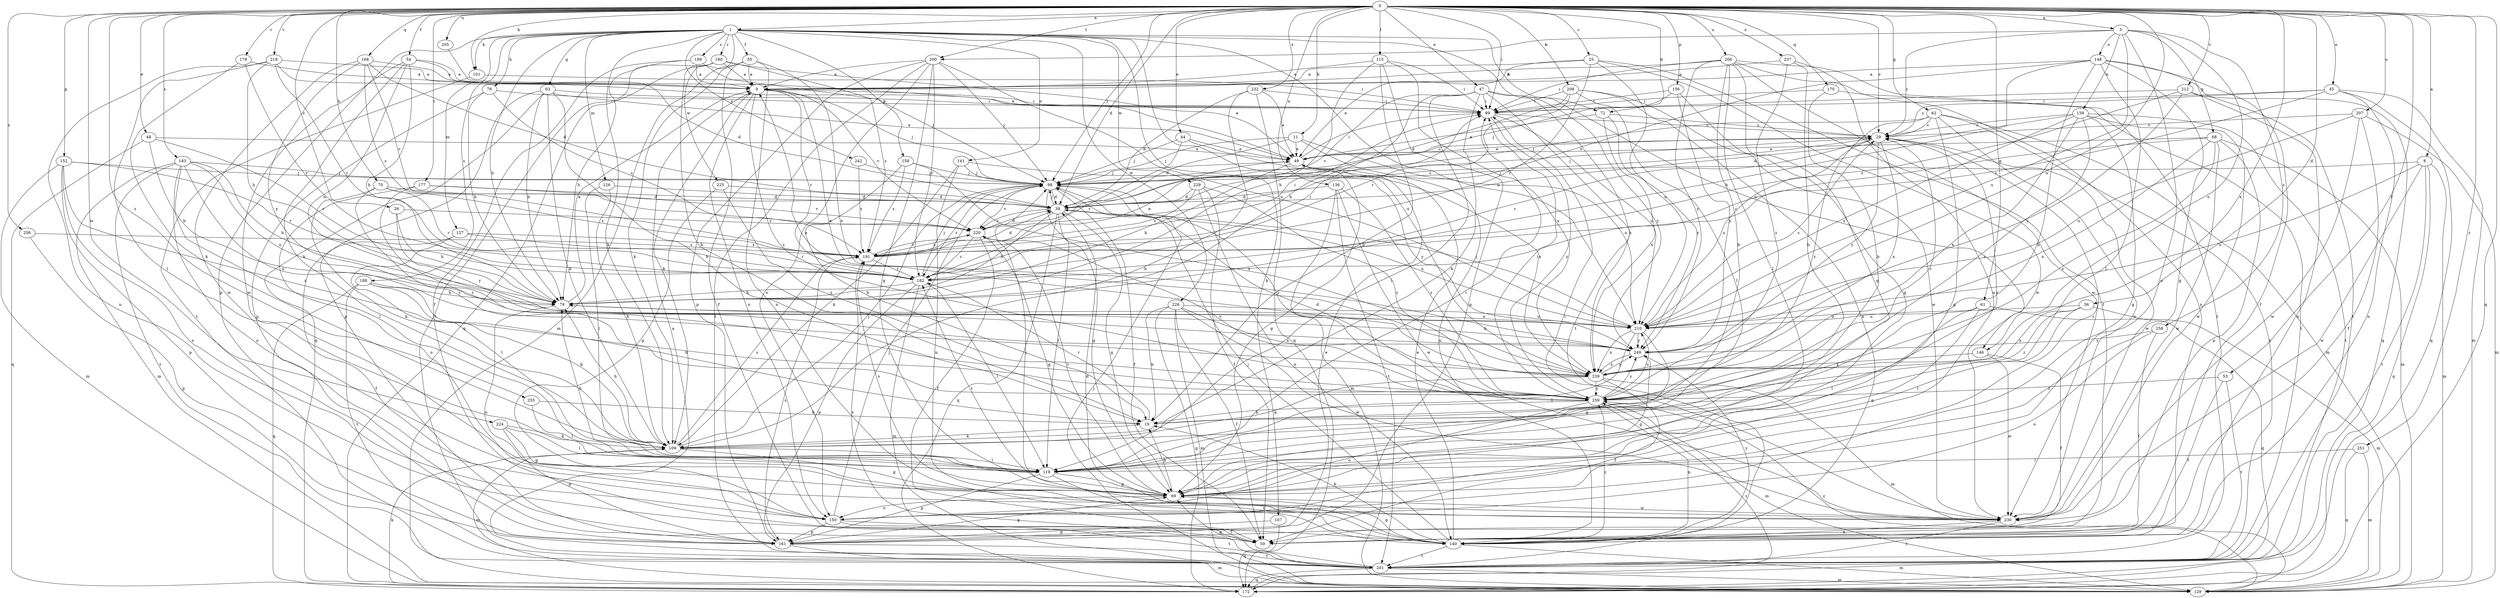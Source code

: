 strict digraph  {
0;
1;
3;
8;
9;
11;
19;
25;
26;
29;
36;
39;
44;
45;
47;
48;
49;
53;
54;
55;
59;
61;
62;
63;
68;
69;
70;
72;
78;
79;
89;
98;
101;
107;
109;
115;
119;
126;
127;
129;
136;
139;
140;
141;
146;
148;
150;
152;
156;
158;
161;
168;
170;
172;
177;
178;
180;
182;
183;
188;
189;
191;
200;
201;
205;
206;
207;
208;
210;
212;
218;
220;
224;
225;
226;
229;
230;
232;
237;
239;
242;
249;
251;
255;
256;
258;
259;
0 -> 1  [label=a];
0 -> 3  [label=a];
0 -> 8  [label=a];
0 -> 11  [label=b];
0 -> 25  [label=c];
0 -> 26  [label=c];
0 -> 29  [label=c];
0 -> 36  [label=d];
0 -> 39  [label=d];
0 -> 44  [label=e];
0 -> 45  [label=e];
0 -> 47  [label=e];
0 -> 48  [label=e];
0 -> 53  [label=f];
0 -> 54  [label=f];
0 -> 61  [label=g];
0 -> 62  [label=g];
0 -> 70  [label=h];
0 -> 72  [label=h];
0 -> 89  [label=i];
0 -> 98  [label=j];
0 -> 101  [label=k];
0 -> 115  [label=l];
0 -> 136  [label=n];
0 -> 152  [label=p];
0 -> 156  [label=p];
0 -> 168  [label=q];
0 -> 170  [label=q];
0 -> 172  [label=q];
0 -> 177  [label=r];
0 -> 178  [label=r];
0 -> 183  [label=s];
0 -> 200  [label=t];
0 -> 205  [label=u];
0 -> 206  [label=u];
0 -> 207  [label=u];
0 -> 208  [label=u];
0 -> 210  [label=u];
0 -> 212  [label=v];
0 -> 218  [label=v];
0 -> 224  [label=w];
0 -> 232  [label=x];
0 -> 237  [label=x];
0 -> 239  [label=x];
0 -> 251  [label=z];
0 -> 255  [label=z];
0 -> 256  [label=z];
1 -> 55  [label=f];
1 -> 63  [label=g];
1 -> 72  [label=h];
1 -> 78  [label=h];
1 -> 79  [label=h];
1 -> 101  [label=k];
1 -> 107  [label=k];
1 -> 109  [label=k];
1 -> 126  [label=m];
1 -> 127  [label=m];
1 -> 141  [label=o];
1 -> 146  [label=o];
1 -> 158  [label=p];
1 -> 161  [label=p];
1 -> 180  [label=r];
1 -> 188  [label=s];
1 -> 189  [label=s];
1 -> 210  [label=u];
1 -> 225  [label=w];
1 -> 226  [label=w];
1 -> 229  [label=w];
1 -> 239  [label=x];
1 -> 242  [label=y];
3 -> 29  [label=c];
3 -> 68  [label=g];
3 -> 139  [label=n];
3 -> 146  [label=o];
3 -> 148  [label=o];
3 -> 150  [label=o];
3 -> 200  [label=t];
3 -> 210  [label=u];
3 -> 258  [label=z];
8 -> 98  [label=j];
8 -> 129  [label=m];
8 -> 172  [label=q];
8 -> 201  [label=t];
8 -> 210  [label=u];
8 -> 230  [label=w];
9 -> 89  [label=i];
9 -> 98  [label=j];
9 -> 109  [label=k];
9 -> 150  [label=o];
9 -> 182  [label=r];
9 -> 220  [label=v];
9 -> 259  [label=z];
11 -> 39  [label=d];
11 -> 49  [label=e];
11 -> 98  [label=j];
11 -> 140  [label=n];
11 -> 210  [label=u];
19 -> 109  [label=k];
19 -> 182  [label=r];
25 -> 9  [label=a];
25 -> 49  [label=e];
25 -> 59  [label=f];
25 -> 182  [label=r];
25 -> 210  [label=u];
25 -> 230  [label=w];
26 -> 79  [label=h];
26 -> 220  [label=v];
26 -> 249  [label=y];
29 -> 49  [label=e];
29 -> 98  [label=j];
29 -> 182  [label=r];
29 -> 210  [label=u];
29 -> 230  [label=w];
29 -> 239  [label=x];
29 -> 249  [label=y];
36 -> 119  [label=l];
36 -> 172  [label=q];
36 -> 210  [label=u];
36 -> 239  [label=x];
36 -> 259  [label=z];
39 -> 29  [label=c];
39 -> 69  [label=g];
39 -> 79  [label=h];
39 -> 98  [label=j];
39 -> 119  [label=l];
39 -> 172  [label=q];
39 -> 210  [label=u];
39 -> 220  [label=v];
44 -> 49  [label=e];
44 -> 98  [label=j];
44 -> 182  [label=r];
44 -> 239  [label=x];
45 -> 29  [label=c];
45 -> 89  [label=i];
45 -> 129  [label=m];
45 -> 140  [label=n];
45 -> 172  [label=q];
45 -> 191  [label=s];
47 -> 79  [label=h];
47 -> 89  [label=i];
47 -> 109  [label=k];
47 -> 119  [label=l];
47 -> 201  [label=t];
47 -> 220  [label=v];
47 -> 239  [label=x];
47 -> 249  [label=y];
48 -> 49  [label=e];
48 -> 79  [label=h];
48 -> 172  [label=q];
48 -> 182  [label=r];
49 -> 29  [label=c];
49 -> 69  [label=g];
49 -> 79  [label=h];
49 -> 89  [label=i];
49 -> 98  [label=j];
53 -> 59  [label=f];
53 -> 201  [label=t];
53 -> 259  [label=z];
54 -> 9  [label=a];
54 -> 39  [label=d];
54 -> 79  [label=h];
54 -> 109  [label=k];
54 -> 210  [label=u];
54 -> 230  [label=w];
55 -> 9  [label=a];
55 -> 59  [label=f];
55 -> 109  [label=k];
55 -> 129  [label=m];
55 -> 140  [label=n];
55 -> 239  [label=x];
61 -> 69  [label=g];
61 -> 119  [label=l];
61 -> 129  [label=m];
61 -> 210  [label=u];
62 -> 29  [label=c];
62 -> 69  [label=g];
62 -> 98  [label=j];
62 -> 129  [label=m];
62 -> 201  [label=t];
62 -> 230  [label=w];
62 -> 259  [label=z];
63 -> 19  [label=b];
63 -> 49  [label=e];
63 -> 79  [label=h];
63 -> 89  [label=i];
63 -> 109  [label=k];
63 -> 161  [label=p];
63 -> 172  [label=q];
68 -> 49  [label=e];
68 -> 129  [label=m];
68 -> 161  [label=p];
68 -> 182  [label=r];
68 -> 230  [label=w];
68 -> 239  [label=x];
68 -> 259  [label=z];
69 -> 19  [label=b];
69 -> 29  [label=c];
69 -> 150  [label=o];
69 -> 182  [label=r];
69 -> 191  [label=s];
69 -> 220  [label=v];
69 -> 230  [label=w];
70 -> 39  [label=d];
70 -> 109  [label=k];
70 -> 182  [label=r];
70 -> 191  [label=s];
70 -> 259  [label=z];
72 -> 29  [label=c];
72 -> 49  [label=e];
72 -> 239  [label=x];
72 -> 249  [label=y];
78 -> 79  [label=h];
78 -> 89  [label=i];
78 -> 161  [label=p];
78 -> 191  [label=s];
79 -> 9  [label=a];
79 -> 150  [label=o];
79 -> 210  [label=u];
89 -> 29  [label=c];
89 -> 210  [label=u];
89 -> 259  [label=z];
98 -> 39  [label=d];
98 -> 59  [label=f];
98 -> 69  [label=g];
98 -> 182  [label=r];
98 -> 220  [label=v];
98 -> 259  [label=z];
101 -> 89  [label=i];
101 -> 201  [label=t];
107 -> 161  [label=p];
107 -> 172  [label=q];
109 -> 29  [label=c];
109 -> 69  [label=g];
109 -> 79  [label=h];
109 -> 98  [label=j];
109 -> 119  [label=l];
109 -> 129  [label=m];
109 -> 191  [label=s];
115 -> 9  [label=a];
115 -> 19  [label=b];
115 -> 79  [label=h];
115 -> 89  [label=i];
115 -> 161  [label=p];
115 -> 239  [label=x];
119 -> 69  [label=g];
119 -> 79  [label=h];
119 -> 89  [label=i];
119 -> 140  [label=n];
119 -> 161  [label=p];
126 -> 39  [label=d];
126 -> 109  [label=k];
126 -> 119  [label=l];
127 -> 59  [label=f];
127 -> 119  [label=l];
127 -> 182  [label=r];
127 -> 191  [label=s];
129 -> 98  [label=j];
129 -> 259  [label=z];
136 -> 39  [label=d];
136 -> 129  [label=m];
136 -> 201  [label=t];
136 -> 230  [label=w];
136 -> 259  [label=z];
139 -> 29  [label=c];
139 -> 39  [label=d];
139 -> 69  [label=g];
139 -> 201  [label=t];
139 -> 210  [label=u];
139 -> 230  [label=w];
139 -> 239  [label=x];
139 -> 259  [label=z];
140 -> 19  [label=b];
140 -> 39  [label=d];
140 -> 49  [label=e];
140 -> 69  [label=g];
140 -> 98  [label=j];
140 -> 129  [label=m];
140 -> 201  [label=t];
140 -> 249  [label=y];
140 -> 259  [label=z];
141 -> 98  [label=j];
141 -> 109  [label=k];
141 -> 140  [label=n];
141 -> 249  [label=y];
146 -> 59  [label=f];
146 -> 230  [label=w];
146 -> 239  [label=x];
148 -> 9  [label=a];
148 -> 19  [label=b];
148 -> 59  [label=f];
148 -> 69  [label=g];
148 -> 79  [label=h];
148 -> 119  [label=l];
148 -> 201  [label=t];
148 -> 220  [label=v];
150 -> 59  [label=f];
150 -> 98  [label=j];
150 -> 161  [label=p];
150 -> 201  [label=t];
152 -> 98  [label=j];
152 -> 129  [label=m];
152 -> 150  [label=o];
152 -> 161  [label=p];
152 -> 182  [label=r];
152 -> 259  [label=z];
156 -> 69  [label=g];
156 -> 89  [label=i];
156 -> 98  [label=j];
156 -> 249  [label=y];
158 -> 19  [label=b];
158 -> 98  [label=j];
158 -> 191  [label=s];
158 -> 239  [label=x];
161 -> 49  [label=e];
161 -> 69  [label=g];
161 -> 129  [label=m];
161 -> 191  [label=s];
161 -> 201  [label=t];
168 -> 9  [label=a];
168 -> 39  [label=d];
168 -> 191  [label=s];
168 -> 220  [label=v];
168 -> 230  [label=w];
168 -> 249  [label=y];
170 -> 19  [label=b];
170 -> 89  [label=i];
170 -> 201  [label=t];
172 -> 109  [label=k];
172 -> 259  [label=z];
177 -> 39  [label=d];
177 -> 150  [label=o];
177 -> 220  [label=v];
177 -> 259  [label=z];
178 -> 9  [label=a];
178 -> 109  [label=k];
178 -> 182  [label=r];
180 -> 9  [label=a];
180 -> 19  [label=b];
180 -> 49  [label=e];
180 -> 172  [label=q];
180 -> 191  [label=s];
180 -> 201  [label=t];
182 -> 79  [label=h];
182 -> 89  [label=i];
182 -> 98  [label=j];
182 -> 119  [label=l];
182 -> 129  [label=m];
182 -> 161  [label=p];
183 -> 79  [label=h];
183 -> 98  [label=j];
183 -> 119  [label=l];
183 -> 129  [label=m];
183 -> 150  [label=o];
183 -> 201  [label=t];
183 -> 210  [label=u];
183 -> 239  [label=x];
188 -> 19  [label=b];
188 -> 79  [label=h];
188 -> 109  [label=k];
188 -> 172  [label=q];
188 -> 201  [label=t];
189 -> 9  [label=a];
189 -> 59  [label=f];
189 -> 79  [label=h];
189 -> 98  [label=j];
191 -> 39  [label=d];
191 -> 49  [label=e];
191 -> 89  [label=i];
191 -> 182  [label=r];
191 -> 220  [label=v];
200 -> 9  [label=a];
200 -> 69  [label=g];
200 -> 98  [label=j];
200 -> 150  [label=o];
200 -> 161  [label=p];
200 -> 182  [label=r];
200 -> 201  [label=t];
200 -> 210  [label=u];
201 -> 9  [label=a];
201 -> 69  [label=g];
201 -> 129  [label=m];
201 -> 172  [label=q];
201 -> 191  [label=s];
205 -> 49  [label=e];
206 -> 9  [label=a];
206 -> 19  [label=b];
206 -> 69  [label=g];
206 -> 89  [label=i];
206 -> 119  [label=l];
206 -> 140  [label=n];
206 -> 201  [label=t];
206 -> 230  [label=w];
206 -> 249  [label=y];
207 -> 29  [label=c];
207 -> 59  [label=f];
207 -> 129  [label=m];
207 -> 210  [label=u];
207 -> 230  [label=w];
208 -> 39  [label=d];
208 -> 89  [label=i];
208 -> 119  [label=l];
208 -> 140  [label=n];
208 -> 182  [label=r];
208 -> 230  [label=w];
210 -> 29  [label=c];
210 -> 69  [label=g];
210 -> 98  [label=j];
210 -> 119  [label=l];
210 -> 239  [label=x];
210 -> 249  [label=y];
212 -> 89  [label=i];
212 -> 140  [label=n];
212 -> 172  [label=q];
212 -> 191  [label=s];
212 -> 249  [label=y];
218 -> 9  [label=a];
218 -> 79  [label=h];
218 -> 89  [label=i];
218 -> 119  [label=l];
218 -> 140  [label=n];
218 -> 182  [label=r];
220 -> 39  [label=d];
220 -> 59  [label=f];
220 -> 69  [label=g];
220 -> 182  [label=r];
220 -> 191  [label=s];
224 -> 69  [label=g];
224 -> 109  [label=k];
224 -> 119  [label=l];
224 -> 161  [label=p];
225 -> 39  [label=d];
225 -> 69  [label=g];
225 -> 259  [label=z];
226 -> 19  [label=b];
226 -> 59  [label=f];
226 -> 129  [label=m];
226 -> 172  [label=q];
226 -> 210  [label=u];
226 -> 230  [label=w];
226 -> 239  [label=x];
229 -> 39  [label=d];
229 -> 59  [label=f];
229 -> 140  [label=n];
229 -> 191  [label=s];
229 -> 259  [label=z];
230 -> 89  [label=i];
230 -> 98  [label=j];
230 -> 140  [label=n];
230 -> 201  [label=t];
232 -> 39  [label=d];
232 -> 49  [label=e];
232 -> 89  [label=i];
232 -> 109  [label=k];
232 -> 172  [label=q];
237 -> 9  [label=a];
237 -> 19  [label=b];
237 -> 150  [label=o];
237 -> 259  [label=z];
239 -> 9  [label=a];
239 -> 59  [label=f];
239 -> 109  [label=k];
239 -> 129  [label=m];
239 -> 249  [label=y];
239 -> 259  [label=z];
242 -> 98  [label=j];
242 -> 191  [label=s];
249 -> 9  [label=a];
249 -> 69  [label=g];
249 -> 79  [label=h];
249 -> 239  [label=x];
251 -> 119  [label=l];
251 -> 129  [label=m];
251 -> 172  [label=q];
255 -> 19  [label=b];
255 -> 119  [label=l];
256 -> 161  [label=p];
256 -> 191  [label=s];
258 -> 59  [label=f];
258 -> 150  [label=o];
258 -> 249  [label=y];
259 -> 19  [label=b];
259 -> 29  [label=c];
259 -> 39  [label=d];
259 -> 89  [label=i];
259 -> 129  [label=m];
259 -> 140  [label=n];
259 -> 150  [label=o];
259 -> 210  [label=u];
259 -> 220  [label=v];
259 -> 249  [label=y];
}
